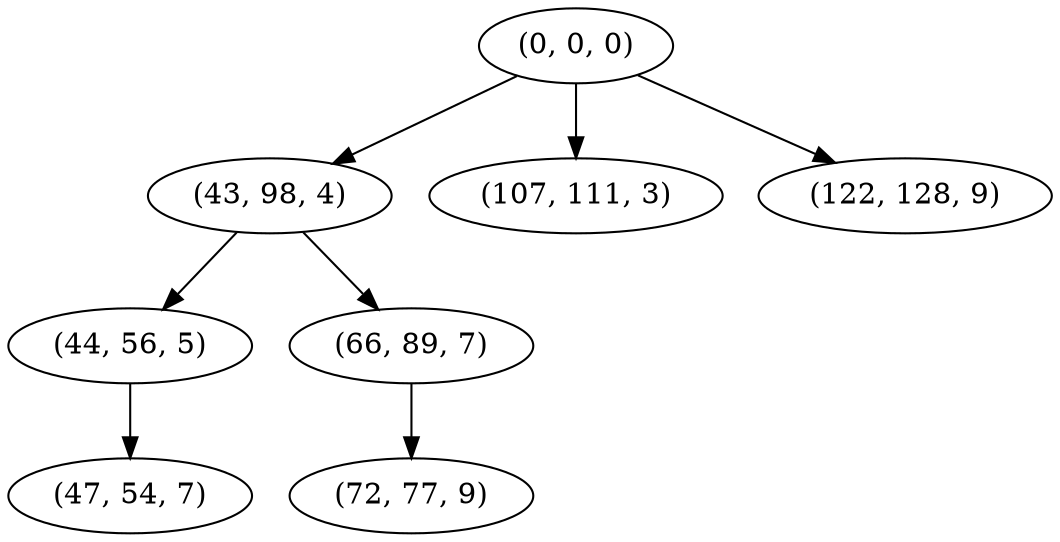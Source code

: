 digraph tree {
    "(0, 0, 0)";
    "(43, 98, 4)";
    "(44, 56, 5)";
    "(47, 54, 7)";
    "(66, 89, 7)";
    "(72, 77, 9)";
    "(107, 111, 3)";
    "(122, 128, 9)";
    "(0, 0, 0)" -> "(43, 98, 4)";
    "(0, 0, 0)" -> "(107, 111, 3)";
    "(0, 0, 0)" -> "(122, 128, 9)";
    "(43, 98, 4)" -> "(44, 56, 5)";
    "(43, 98, 4)" -> "(66, 89, 7)";
    "(44, 56, 5)" -> "(47, 54, 7)";
    "(66, 89, 7)" -> "(72, 77, 9)";
}
